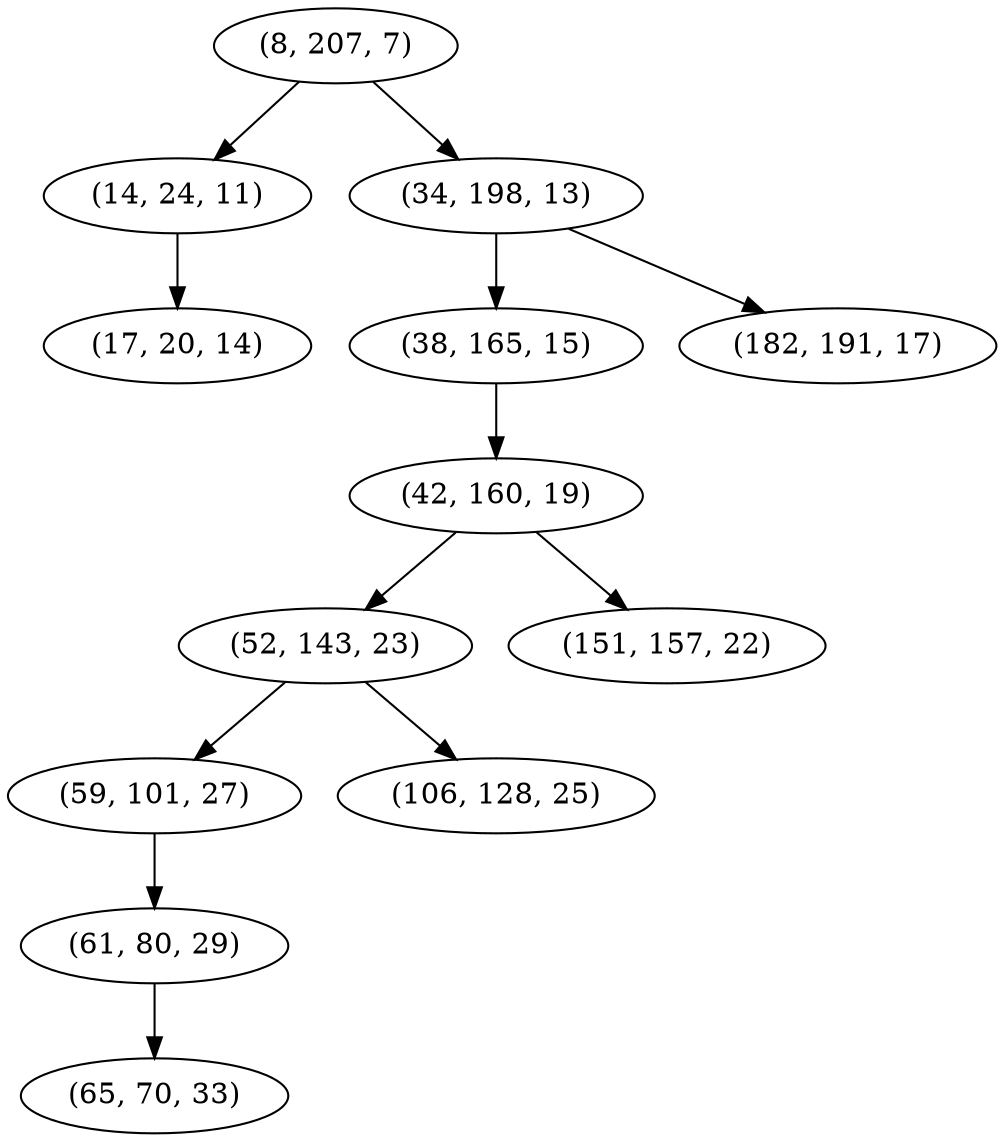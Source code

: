 digraph tree {
    "(8, 207, 7)";
    "(14, 24, 11)";
    "(17, 20, 14)";
    "(34, 198, 13)";
    "(38, 165, 15)";
    "(42, 160, 19)";
    "(52, 143, 23)";
    "(59, 101, 27)";
    "(61, 80, 29)";
    "(65, 70, 33)";
    "(106, 128, 25)";
    "(151, 157, 22)";
    "(182, 191, 17)";
    "(8, 207, 7)" -> "(14, 24, 11)";
    "(8, 207, 7)" -> "(34, 198, 13)";
    "(14, 24, 11)" -> "(17, 20, 14)";
    "(34, 198, 13)" -> "(38, 165, 15)";
    "(34, 198, 13)" -> "(182, 191, 17)";
    "(38, 165, 15)" -> "(42, 160, 19)";
    "(42, 160, 19)" -> "(52, 143, 23)";
    "(42, 160, 19)" -> "(151, 157, 22)";
    "(52, 143, 23)" -> "(59, 101, 27)";
    "(52, 143, 23)" -> "(106, 128, 25)";
    "(59, 101, 27)" -> "(61, 80, 29)";
    "(61, 80, 29)" -> "(65, 70, 33)";
}
